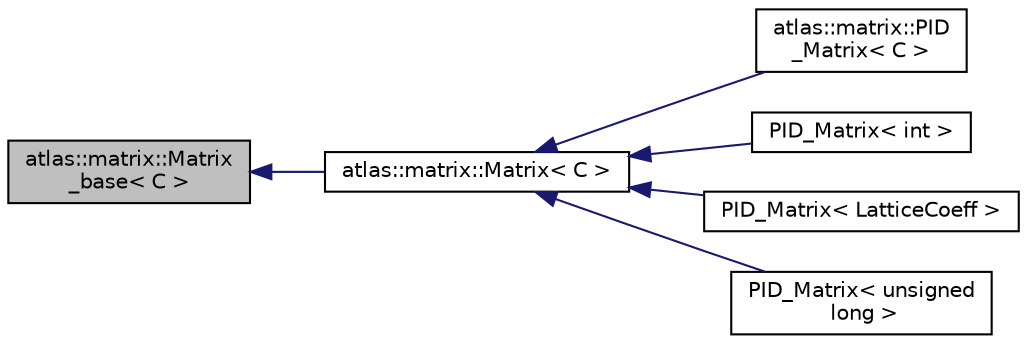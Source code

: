 digraph "atlas::matrix::Matrix_base&lt; C &gt;"
{
  edge [fontname="Helvetica",fontsize="10",labelfontname="Helvetica",labelfontsize="10"];
  node [fontname="Helvetica",fontsize="10",shape=record];
  rankdir="LR";
  Node1 [label="atlas::matrix::Matrix\l_base\< C \>",height=0.2,width=0.4,color="black", fillcolor="grey75", style="filled", fontcolor="black"];
  Node1 -> Node2 [dir="back",color="midnightblue",fontsize="10",style="solid",fontname="Helvetica"];
  Node2 [label="atlas::matrix::Matrix\< C \>",height=0.2,width=0.4,color="black", fillcolor="white", style="filled",URL="$classatlas_1_1matrix_1_1Matrix.html"];
  Node2 -> Node3 [dir="back",color="midnightblue",fontsize="10",style="solid",fontname="Helvetica"];
  Node3 [label="atlas::matrix::PID\l_Matrix\< C \>",height=0.2,width=0.4,color="black", fillcolor="white", style="filled",URL="$classatlas_1_1matrix_1_1PID__Matrix.html"];
  Node2 -> Node4 [dir="back",color="midnightblue",fontsize="10",style="solid",fontname="Helvetica"];
  Node4 [label="PID_Matrix\< int \>",height=0.2,width=0.4,color="black", fillcolor="white", style="filled",URL="$classatlas_1_1matrix_1_1PID__Matrix.html"];
  Node2 -> Node5 [dir="back",color="midnightblue",fontsize="10",style="solid",fontname="Helvetica"];
  Node5 [label="PID_Matrix\< LatticeCoeff \>",height=0.2,width=0.4,color="black", fillcolor="white", style="filled",URL="$classatlas_1_1matrix_1_1PID__Matrix.html"];
  Node2 -> Node6 [dir="back",color="midnightblue",fontsize="10",style="solid",fontname="Helvetica"];
  Node6 [label="PID_Matrix\< unsigned\l long \>",height=0.2,width=0.4,color="black", fillcolor="white", style="filled",URL="$classatlas_1_1matrix_1_1PID__Matrix.html"];
}
